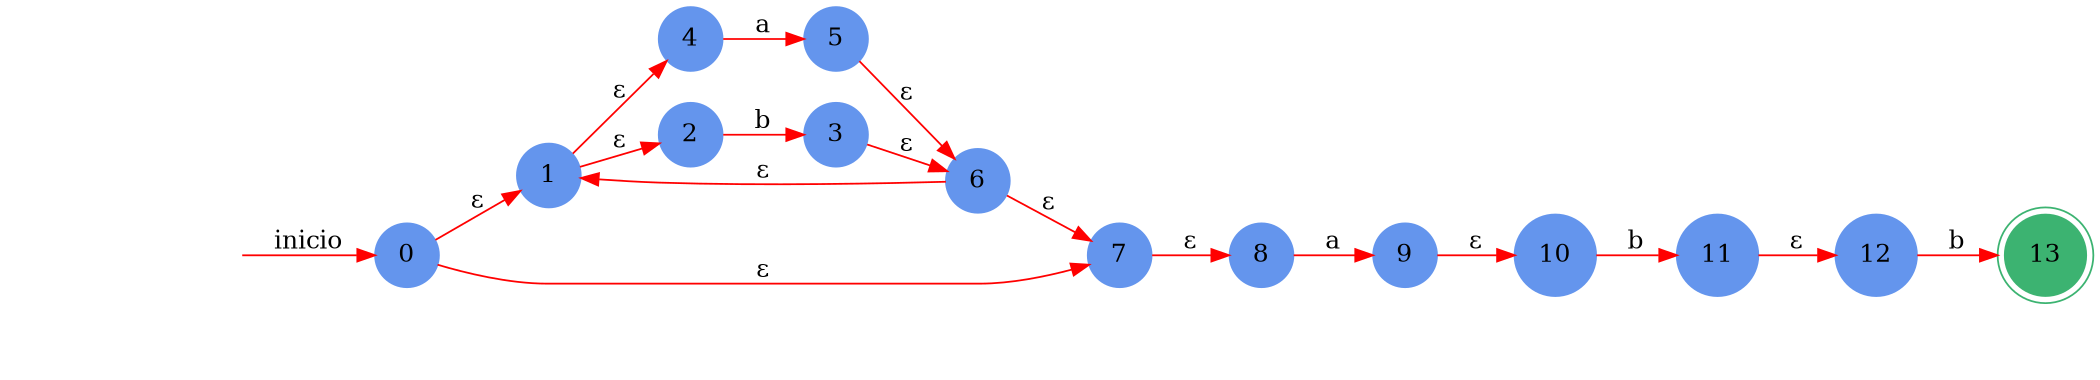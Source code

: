 digraph automata_finito {
	rankdir=LR;
	size="14,5"
	node [shape=doublecircle, style = filled,color = mediumseagreen]; 13;
	node [shape=circle];
	node [color=cornflowerblue];
	edge [color=red];
	 secret_node [style=invis];
	secret_node -> 0 [label="inicio"];
	0 -> 1 [label="ε"];
	0 -> 7 [label="ε"];
	1 -> 4 [label="ε"];
	1 -> 2 [label="ε"];
	2 -> 3 [label="b"];
	3 -> 6 [label="ε"];
	4 -> 5 [label="a"];
	5 -> 6 [label="ε"];
	6 -> 1 [label="ε"];
	6 -> 7 [label="ε"];
	7 -> 8 [label="ε"];
	8 -> 9 [label="a"];
	9 -> 10 [label="ε"];
	10 -> 11 [label="b"];
	11 -> 12 [label="ε"];
	12 -> 13 [label="b"];
}